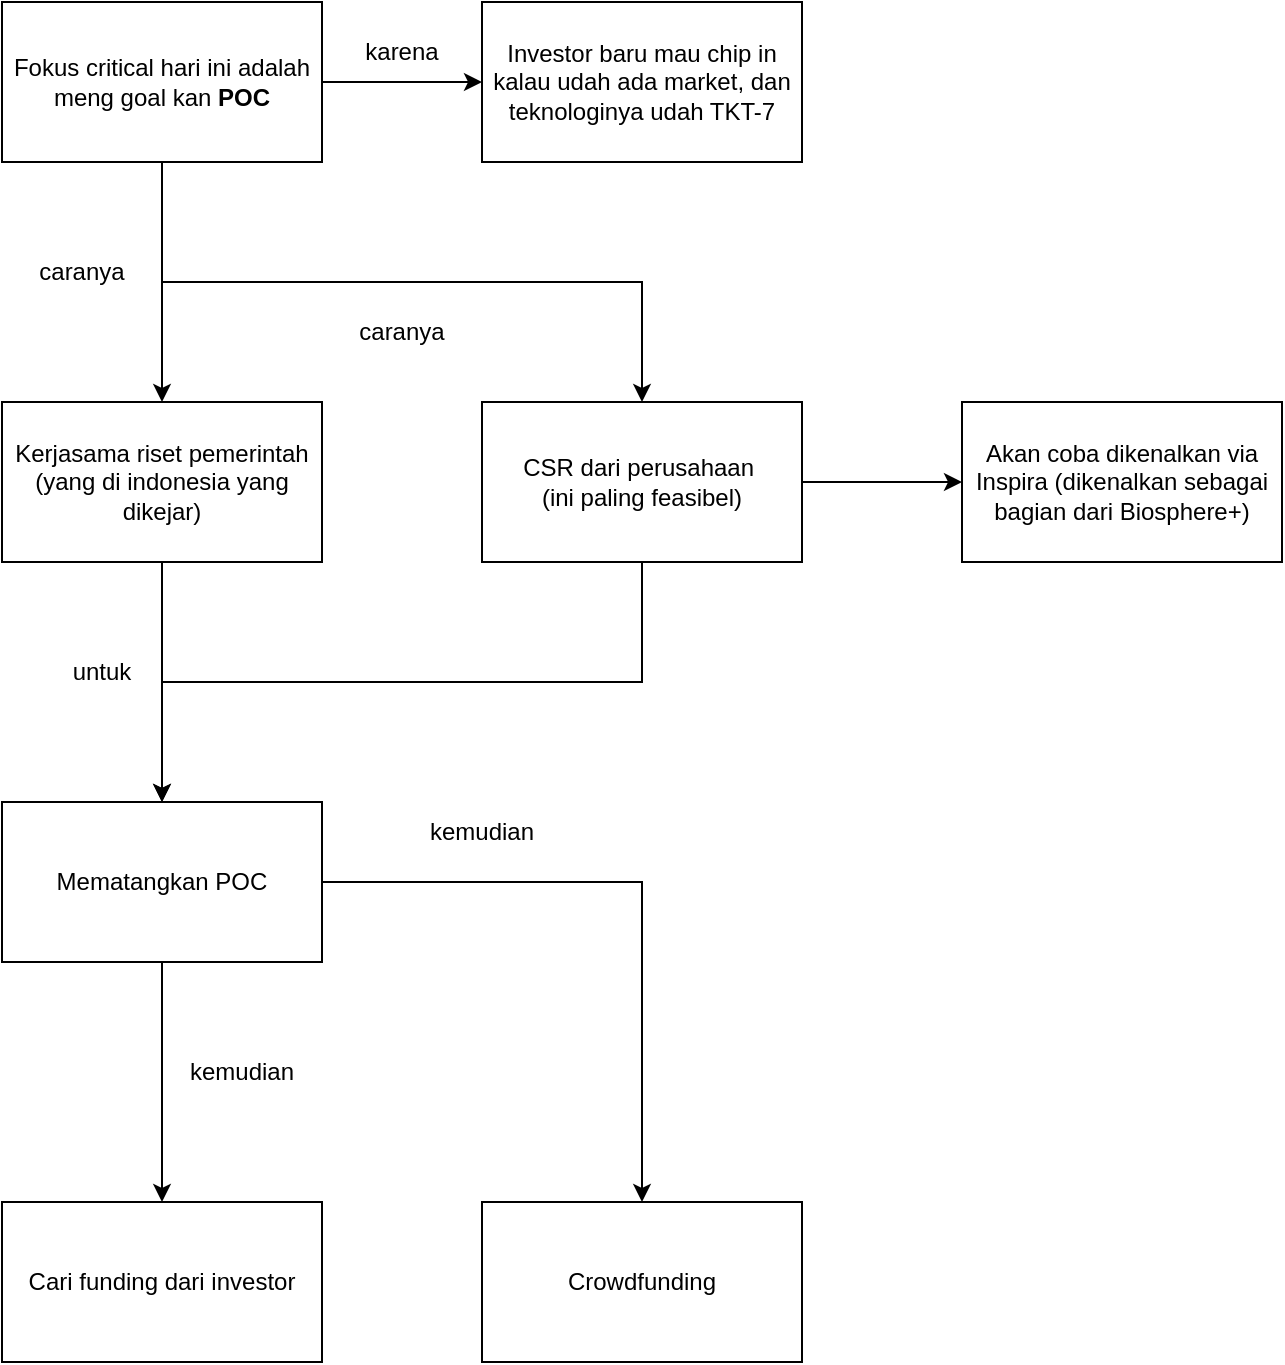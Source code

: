 <mxfile version="28.0.3">
  <diagram name="Page-1" id="s7V5wRuFlJ5BzyxTIsuZ">
    <mxGraphModel dx="1507" dy="620" grid="1" gridSize="10" guides="1" tooltips="1" connect="1" arrows="1" fold="1" page="1" pageScale="1" pageWidth="827" pageHeight="1169" math="0" shadow="0">
      <root>
        <mxCell id="0" />
        <mxCell id="1" parent="0" />
        <mxCell id="PWf--cN10Qp06hCcyZ82-3" style="edgeStyle=orthogonalEdgeStyle;rounded=0;orthogonalLoop=1;jettySize=auto;html=1;exitX=1;exitY=0.5;exitDx=0;exitDy=0;entryX=0;entryY=0.5;entryDx=0;entryDy=0;" edge="1" parent="1" source="PWf--cN10Qp06hCcyZ82-1" target="PWf--cN10Qp06hCcyZ82-2">
          <mxGeometry relative="1" as="geometry" />
        </mxCell>
        <mxCell id="PWf--cN10Qp06hCcyZ82-6" style="edgeStyle=orthogonalEdgeStyle;rounded=0;orthogonalLoop=1;jettySize=auto;html=1;exitX=0.5;exitY=1;exitDx=0;exitDy=0;" edge="1" parent="1" source="PWf--cN10Qp06hCcyZ82-1" target="PWf--cN10Qp06hCcyZ82-5">
          <mxGeometry relative="1" as="geometry" />
        </mxCell>
        <mxCell id="PWf--cN10Qp06hCcyZ82-7" style="edgeStyle=orthogonalEdgeStyle;rounded=0;orthogonalLoop=1;jettySize=auto;html=1;exitX=0.5;exitY=1;exitDx=0;exitDy=0;entryX=0.5;entryY=0;entryDx=0;entryDy=0;" edge="1" parent="1" source="PWf--cN10Qp06hCcyZ82-1" target="PWf--cN10Qp06hCcyZ82-4">
          <mxGeometry relative="1" as="geometry" />
        </mxCell>
        <mxCell id="PWf--cN10Qp06hCcyZ82-1" value="Fokus critical hari ini adalah meng goal kan &lt;b&gt;POC&lt;/b&gt;" style="rounded=0;whiteSpace=wrap;html=1;" vertex="1" parent="1">
          <mxGeometry x="40" y="40" width="160" height="80" as="geometry" />
        </mxCell>
        <mxCell id="PWf--cN10Qp06hCcyZ82-2" value="Investor baru mau chip in kalau udah ada market, dan teknologinya udah TKT-7" style="rounded=0;whiteSpace=wrap;html=1;" vertex="1" parent="1">
          <mxGeometry x="280" y="40" width="160" height="80" as="geometry" />
        </mxCell>
        <mxCell id="PWf--cN10Qp06hCcyZ82-12" style="edgeStyle=orthogonalEdgeStyle;rounded=0;orthogonalLoop=1;jettySize=auto;html=1;exitX=0.5;exitY=1;exitDx=0;exitDy=0;entryX=0.5;entryY=0;entryDx=0;entryDy=0;" edge="1" parent="1" source="PWf--cN10Qp06hCcyZ82-4" target="PWf--cN10Qp06hCcyZ82-10">
          <mxGeometry relative="1" as="geometry" />
        </mxCell>
        <mxCell id="PWf--cN10Qp06hCcyZ82-4" value="Kerjasama riset pemerintah (yang di indonesia yang dikejar)" style="rounded=0;whiteSpace=wrap;html=1;" vertex="1" parent="1">
          <mxGeometry x="40" y="240" width="160" height="80" as="geometry" />
        </mxCell>
        <mxCell id="PWf--cN10Qp06hCcyZ82-11" style="edgeStyle=orthogonalEdgeStyle;rounded=0;orthogonalLoop=1;jettySize=auto;html=1;exitX=0.5;exitY=1;exitDx=0;exitDy=0;entryX=0.5;entryY=0;entryDx=0;entryDy=0;" edge="1" parent="1" source="PWf--cN10Qp06hCcyZ82-5" target="PWf--cN10Qp06hCcyZ82-10">
          <mxGeometry relative="1" as="geometry" />
        </mxCell>
        <mxCell id="PWf--cN10Qp06hCcyZ82-26" style="edgeStyle=orthogonalEdgeStyle;rounded=0;orthogonalLoop=1;jettySize=auto;html=1;exitX=1;exitY=0.5;exitDx=0;exitDy=0;entryX=0;entryY=0.5;entryDx=0;entryDy=0;" edge="1" parent="1" source="PWf--cN10Qp06hCcyZ82-5" target="PWf--cN10Qp06hCcyZ82-25">
          <mxGeometry relative="1" as="geometry" />
        </mxCell>
        <mxCell id="PWf--cN10Qp06hCcyZ82-5" value="CSR dari perusahaan&amp;nbsp;&lt;div&gt;(ini paling feasibel)&lt;/div&gt;" style="rounded=0;whiteSpace=wrap;html=1;" vertex="1" parent="1">
          <mxGeometry x="280" y="240" width="160" height="80" as="geometry" />
        </mxCell>
        <mxCell id="PWf--cN10Qp06hCcyZ82-8" value="karena" style="text;html=1;align=center;verticalAlign=middle;whiteSpace=wrap;rounded=0;" vertex="1" parent="1">
          <mxGeometry x="210" y="50" width="60" height="30" as="geometry" />
        </mxCell>
        <mxCell id="PWf--cN10Qp06hCcyZ82-9" value="caranya" style="text;html=1;align=center;verticalAlign=middle;whiteSpace=wrap;rounded=0;" vertex="1" parent="1">
          <mxGeometry x="50" y="160" width="60" height="30" as="geometry" />
        </mxCell>
        <mxCell id="PWf--cN10Qp06hCcyZ82-19" style="edgeStyle=orthogonalEdgeStyle;rounded=0;orthogonalLoop=1;jettySize=auto;html=1;exitX=0.5;exitY=1;exitDx=0;exitDy=0;entryX=0.5;entryY=0;entryDx=0;entryDy=0;" edge="1" parent="1" source="PWf--cN10Qp06hCcyZ82-10" target="PWf--cN10Qp06hCcyZ82-18">
          <mxGeometry relative="1" as="geometry" />
        </mxCell>
        <mxCell id="PWf--cN10Qp06hCcyZ82-20" style="edgeStyle=orthogonalEdgeStyle;rounded=0;orthogonalLoop=1;jettySize=auto;html=1;exitX=1;exitY=0.5;exitDx=0;exitDy=0;entryX=0.5;entryY=0;entryDx=0;entryDy=0;" edge="1" parent="1" source="PWf--cN10Qp06hCcyZ82-10" target="PWf--cN10Qp06hCcyZ82-14">
          <mxGeometry relative="1" as="geometry" />
        </mxCell>
        <mxCell id="PWf--cN10Qp06hCcyZ82-10" value="Mematangkan POC" style="rounded=0;whiteSpace=wrap;html=1;" vertex="1" parent="1">
          <mxGeometry x="40" y="440" width="160" height="80" as="geometry" />
        </mxCell>
        <mxCell id="PWf--cN10Qp06hCcyZ82-14" value="Crowdfunding" style="rounded=0;whiteSpace=wrap;html=1;" vertex="1" parent="1">
          <mxGeometry x="280" y="640" width="160" height="80" as="geometry" />
        </mxCell>
        <mxCell id="PWf--cN10Qp06hCcyZ82-18" value="Cari funding dari investor" style="rounded=0;whiteSpace=wrap;html=1;" vertex="1" parent="1">
          <mxGeometry x="40" y="640" width="160" height="80" as="geometry" />
        </mxCell>
        <mxCell id="PWf--cN10Qp06hCcyZ82-21" value="caranya" style="text;html=1;align=center;verticalAlign=middle;whiteSpace=wrap;rounded=0;" vertex="1" parent="1">
          <mxGeometry x="210" y="190" width="60" height="30" as="geometry" />
        </mxCell>
        <mxCell id="PWf--cN10Qp06hCcyZ82-22" value="untuk" style="text;html=1;align=center;verticalAlign=middle;whiteSpace=wrap;rounded=0;" vertex="1" parent="1">
          <mxGeometry x="60" y="360" width="60" height="30" as="geometry" />
        </mxCell>
        <mxCell id="PWf--cN10Qp06hCcyZ82-23" value="kemudian" style="text;html=1;align=center;verticalAlign=middle;whiteSpace=wrap;rounded=0;" vertex="1" parent="1">
          <mxGeometry x="250" y="440" width="60" height="30" as="geometry" />
        </mxCell>
        <mxCell id="PWf--cN10Qp06hCcyZ82-24" value="kemudian" style="text;html=1;align=center;verticalAlign=middle;whiteSpace=wrap;rounded=0;" vertex="1" parent="1">
          <mxGeometry x="130" y="560" width="60" height="30" as="geometry" />
        </mxCell>
        <mxCell id="PWf--cN10Qp06hCcyZ82-25" value="Akan coba dikenalkan via Inspira (dikenalkan sebagai bagian dari Biosphere+)" style="rounded=0;whiteSpace=wrap;html=1;" vertex="1" parent="1">
          <mxGeometry x="520" y="240" width="160" height="80" as="geometry" />
        </mxCell>
      </root>
    </mxGraphModel>
  </diagram>
</mxfile>
